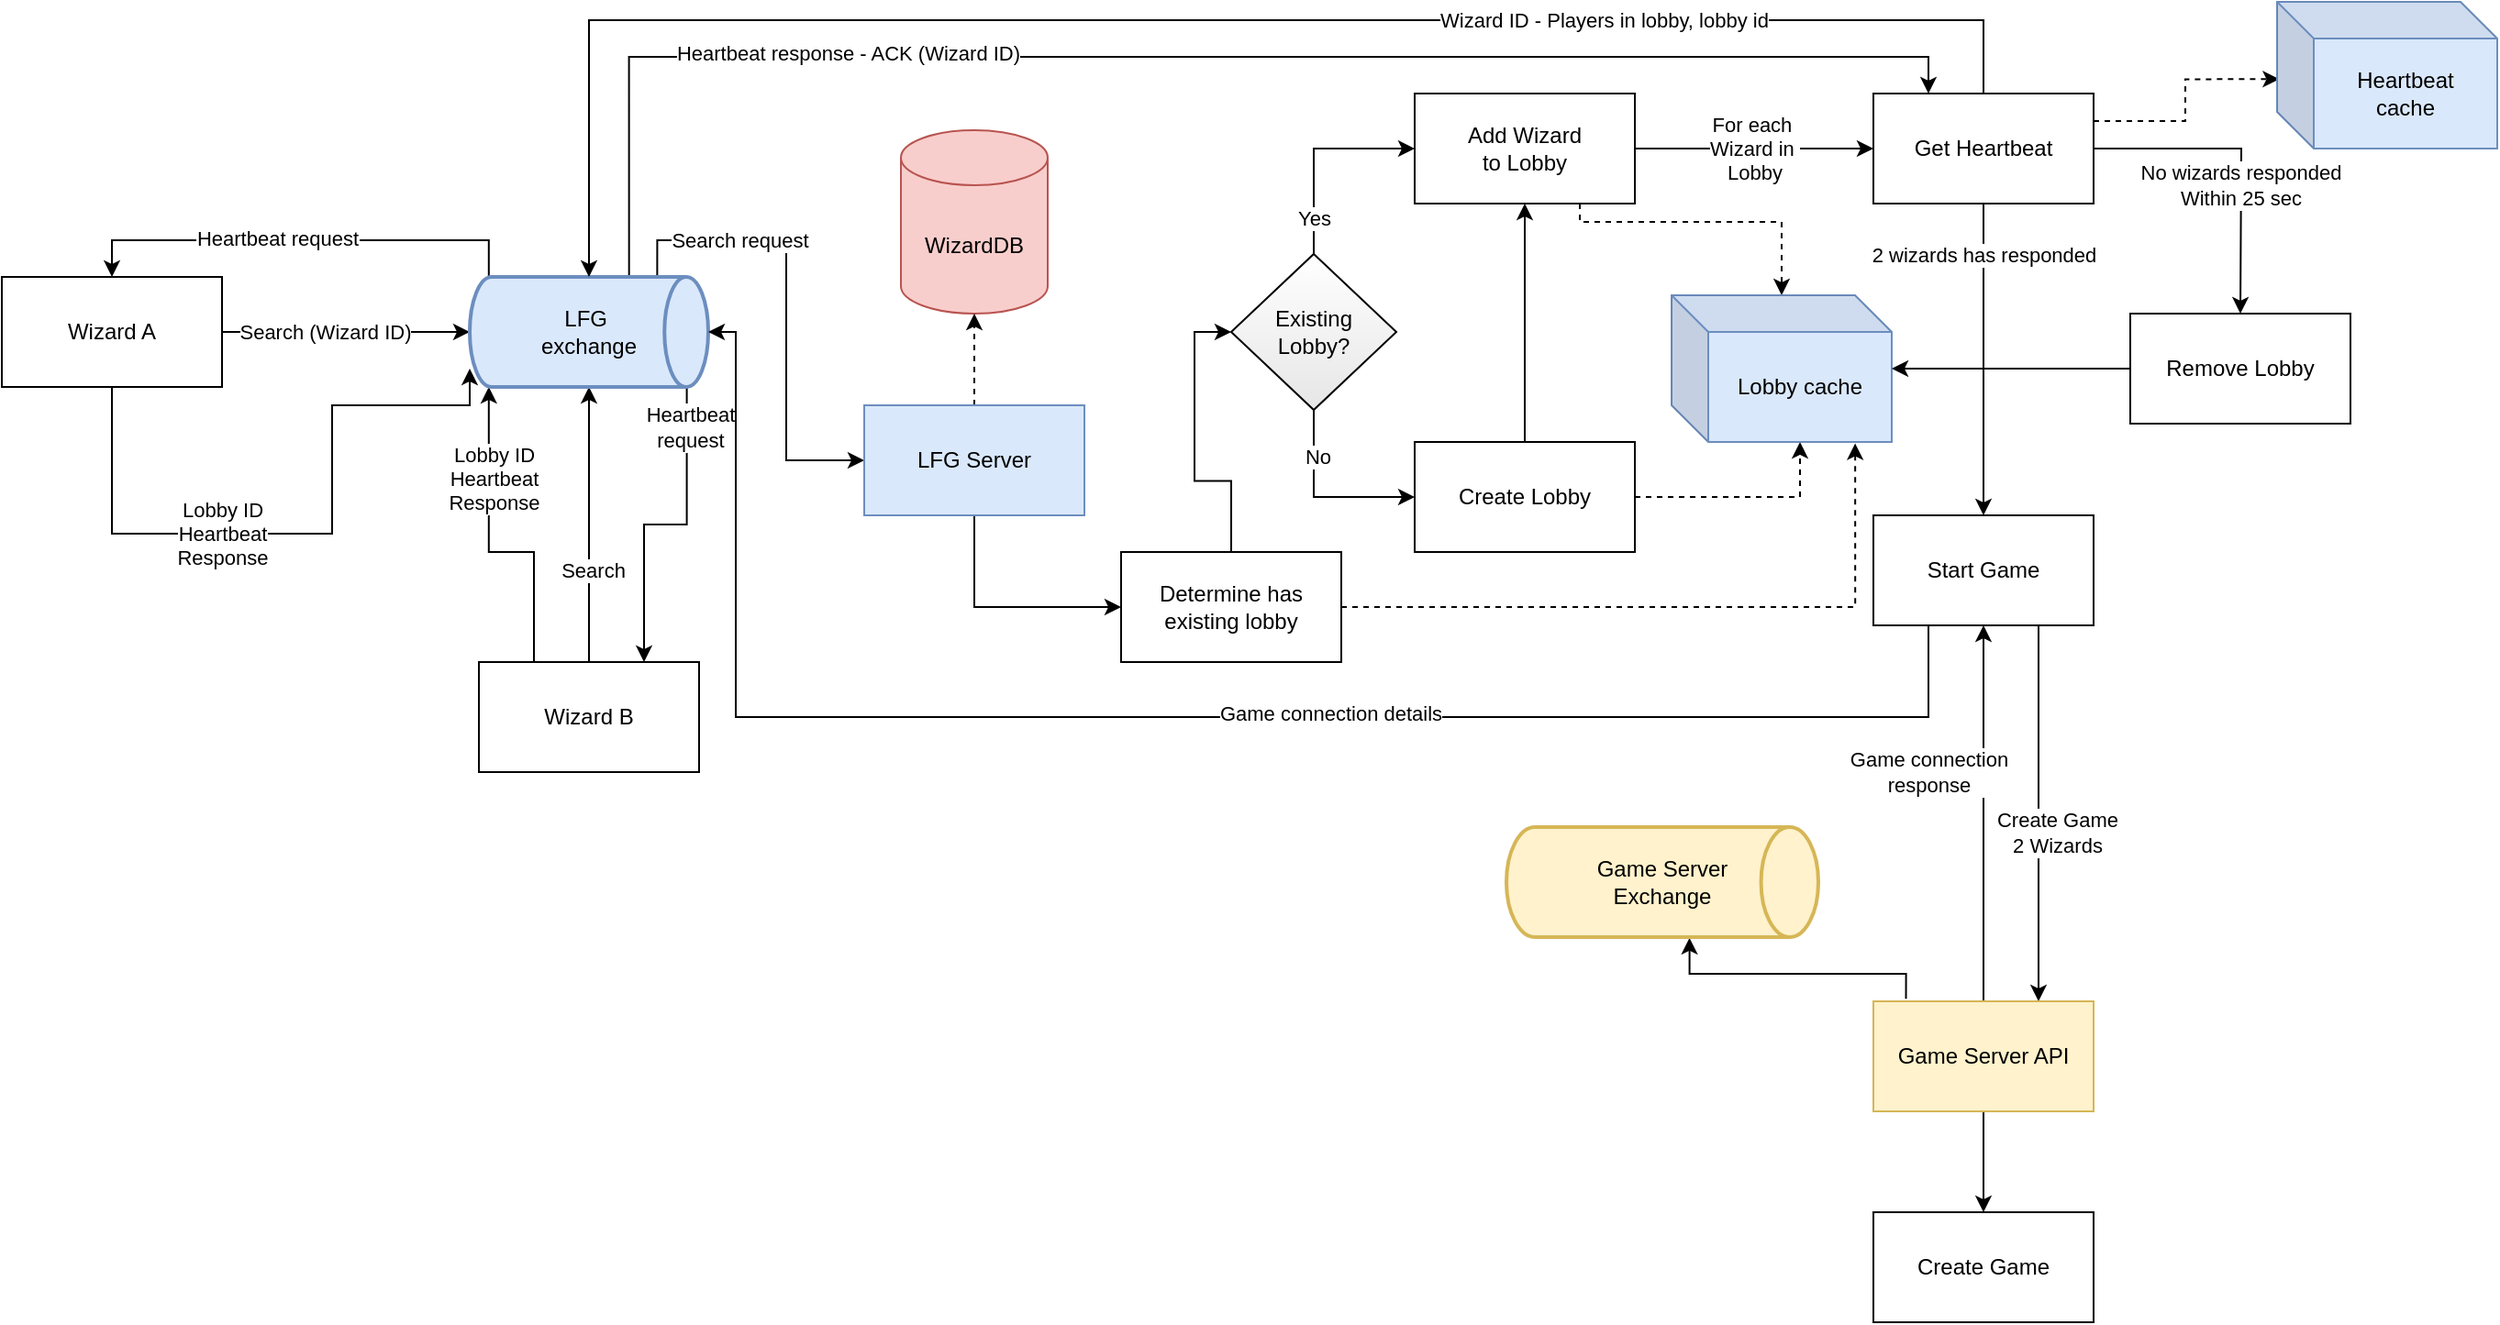 <mxfile version="14.3.0" type="github">
  <diagram id="UbCPcvhUC4N1hX7AJckq" name="Page-1">
    <mxGraphModel dx="895" dy="532" grid="1" gridSize="10" guides="1" tooltips="1" connect="1" arrows="1" fold="1" page="1" pageScale="1" pageWidth="1654" pageHeight="1169" math="0" shadow="0">
      <root>
        <mxCell id="0" />
        <mxCell id="1" parent="0" />
        <mxCell id="wzo7vh88ep_ksWhKX13a-1" value="WizardDB" style="shape=cylinder3;whiteSpace=wrap;html=1;boundedLbl=1;backgroundOutline=1;size=15;fillColor=#f8cecc;strokeColor=#b85450;" vertex="1" parent="1">
          <mxGeometry x="760" y="80" width="80" height="100" as="geometry" />
        </mxCell>
        <mxCell id="wzo7vh88ep_ksWhKX13a-3" value="Wizard A" style="rounded=0;whiteSpace=wrap;html=1;" vertex="1" parent="1">
          <mxGeometry x="270" y="160" width="120" height="60" as="geometry" />
        </mxCell>
        <mxCell id="wzo7vh88ep_ksWhKX13a-10" style="edgeStyle=orthogonalEdgeStyle;rounded=0;orthogonalLoop=1;jettySize=auto;html=1;entryX=0.5;entryY=1;entryDx=0;entryDy=0;entryPerimeter=0;" edge="1" parent="1" source="wzo7vh88ep_ksWhKX13a-4" target="wzo7vh88ep_ksWhKX13a-8">
          <mxGeometry relative="1" as="geometry" />
        </mxCell>
        <mxCell id="wzo7vh88ep_ksWhKX13a-11" value="Search" style="edgeLabel;html=1;align=center;verticalAlign=middle;resizable=0;points=[];" vertex="1" connectable="0" parent="wzo7vh88ep_ksWhKX13a-10">
          <mxGeometry x="-0.333" y="-2" relative="1" as="geometry">
            <mxPoint as="offset" />
          </mxGeometry>
        </mxCell>
        <mxCell id="wzo7vh88ep_ksWhKX13a-40" style="edgeStyle=orthogonalEdgeStyle;rounded=0;orthogonalLoop=1;jettySize=auto;html=1;entryX=0.08;entryY=1;entryDx=0;entryDy=0;entryPerimeter=0;exitX=0.25;exitY=0;exitDx=0;exitDy=0;" edge="1" parent="1" source="wzo7vh88ep_ksWhKX13a-4" target="wzo7vh88ep_ksWhKX13a-8">
          <mxGeometry relative="1" as="geometry">
            <Array as="points">
              <mxPoint x="560" y="310" />
              <mxPoint x="535" y="310" />
            </Array>
          </mxGeometry>
        </mxCell>
        <mxCell id="wzo7vh88ep_ksWhKX13a-41" value="Lobby ID&lt;br&gt;Heartbeat&lt;br&gt;Response" style="edgeLabel;html=1;align=center;verticalAlign=middle;resizable=0;points=[];" vertex="1" connectable="0" parent="wzo7vh88ep_ksWhKX13a-40">
          <mxGeometry x="0.257" y="-2" relative="1" as="geometry">
            <mxPoint y="-15.3" as="offset" />
          </mxGeometry>
        </mxCell>
        <mxCell id="wzo7vh88ep_ksWhKX13a-4" value="Wizard B" style="rounded=0;whiteSpace=wrap;html=1;" vertex="1" parent="1">
          <mxGeometry x="530" y="370" width="120" height="60" as="geometry" />
        </mxCell>
        <mxCell id="wzo7vh88ep_ksWhKX13a-5" value="" style="endArrow=classic;html=1;exitX=1;exitY=0.5;exitDx=0;exitDy=0;edgeStyle=orthogonalEdgeStyle;rounded=0;entryX=0;entryY=0.5;entryDx=0;entryDy=0;entryPerimeter=0;" edge="1" parent="1" source="wzo7vh88ep_ksWhKX13a-3" target="wzo7vh88ep_ksWhKX13a-8">
          <mxGeometry width="50" height="50" relative="1" as="geometry">
            <mxPoint x="440" y="270" as="sourcePoint" />
            <mxPoint x="465" y="145" as="targetPoint" />
          </mxGeometry>
        </mxCell>
        <mxCell id="wzo7vh88ep_ksWhKX13a-9" value="Search (Wizard ID)" style="edgeLabel;html=1;align=center;verticalAlign=middle;resizable=0;points=[];" vertex="1" connectable="0" parent="wzo7vh88ep_ksWhKX13a-5">
          <mxGeometry x="-0.478" y="2" relative="1" as="geometry">
            <mxPoint x="21" y="2" as="offset" />
          </mxGeometry>
        </mxCell>
        <mxCell id="wzo7vh88ep_ksWhKX13a-34" style="edgeStyle=orthogonalEdgeStyle;rounded=0;orthogonalLoop=1;jettySize=auto;html=1;entryX=0.5;entryY=0;entryDx=0;entryDy=0;exitX=0.08;exitY=0;exitDx=0;exitDy=0;exitPerimeter=0;" edge="1" parent="1" source="wzo7vh88ep_ksWhKX13a-8" target="wzo7vh88ep_ksWhKX13a-3">
          <mxGeometry relative="1" as="geometry" />
        </mxCell>
        <mxCell id="wzo7vh88ep_ksWhKX13a-35" value="Heartbeat request" style="edgeLabel;html=1;align=center;verticalAlign=middle;resizable=0;points=[];" vertex="1" connectable="0" parent="wzo7vh88ep_ksWhKX13a-34">
          <mxGeometry x="0.103" y="-1" relative="1" as="geometry">
            <mxPoint as="offset" />
          </mxGeometry>
        </mxCell>
        <mxCell id="wzo7vh88ep_ksWhKX13a-36" style="edgeStyle=orthogonalEdgeStyle;rounded=0;orthogonalLoop=1;jettySize=auto;html=1;exitX=0.91;exitY=1;exitDx=0;exitDy=0;exitPerimeter=0;entryX=0.75;entryY=0;entryDx=0;entryDy=0;" edge="1" parent="1" source="wzo7vh88ep_ksWhKX13a-8" target="wzo7vh88ep_ksWhKX13a-4">
          <mxGeometry relative="1" as="geometry" />
        </mxCell>
        <mxCell id="wzo7vh88ep_ksWhKX13a-37" value="Heartbeat&lt;br&gt;request" style="edgeLabel;html=1;align=center;verticalAlign=middle;resizable=0;points=[];" vertex="1" connectable="0" parent="wzo7vh88ep_ksWhKX13a-36">
          <mxGeometry x="-0.753" y="1" relative="1" as="geometry">
            <mxPoint as="offset" />
          </mxGeometry>
        </mxCell>
        <mxCell id="wzo7vh88ep_ksWhKX13a-50" style="edgeStyle=orthogonalEdgeStyle;rounded=0;orthogonalLoop=1;jettySize=auto;html=1;entryX=0;entryY=0.5;entryDx=0;entryDy=0;exitX=0.786;exitY=0.004;exitDx=0;exitDy=0;exitPerimeter=0;" edge="1" parent="1" source="wzo7vh88ep_ksWhKX13a-8" target="wzo7vh88ep_ksWhKX13a-15">
          <mxGeometry relative="1" as="geometry" />
        </mxCell>
        <mxCell id="wzo7vh88ep_ksWhKX13a-55" value="Search request" style="edgeLabel;html=1;align=center;verticalAlign=middle;resizable=0;points=[];" vertex="1" connectable="0" parent="wzo7vh88ep_ksWhKX13a-50">
          <mxGeometry x="-0.491" relative="1" as="geometry">
            <mxPoint as="offset" />
          </mxGeometry>
        </mxCell>
        <mxCell id="wzo7vh88ep_ksWhKX13a-52" style="edgeStyle=orthogonalEdgeStyle;rounded=0;orthogonalLoop=1;jettySize=auto;html=1;exitX=0.668;exitY=0.004;exitDx=0;exitDy=0;exitPerimeter=0;entryX=0.25;entryY=0;entryDx=0;entryDy=0;" edge="1" parent="1" source="wzo7vh88ep_ksWhKX13a-8" target="wzo7vh88ep_ksWhKX13a-32">
          <mxGeometry relative="1" as="geometry">
            <mxPoint x="670" y="70" as="targetPoint" />
          </mxGeometry>
        </mxCell>
        <mxCell id="wzo7vh88ep_ksWhKX13a-53" value="Heartbeat response - ACK (Wizard ID)" style="edgeLabel;html=1;align=center;verticalAlign=middle;resizable=0;points=[];" vertex="1" connectable="0" parent="wzo7vh88ep_ksWhKX13a-52">
          <mxGeometry x="-0.472" y="2" relative="1" as="geometry">
            <mxPoint x="14.89" as="offset" />
          </mxGeometry>
        </mxCell>
        <mxCell id="wzo7vh88ep_ksWhKX13a-8" value="LFG&amp;nbsp;&lt;br&gt;exchange" style="strokeWidth=2;html=1;shape=mxgraph.flowchart.direct_data;whiteSpace=wrap;fillColor=#dae8fc;strokeColor=#6c8ebf;" vertex="1" parent="1">
          <mxGeometry x="525" y="160" width="130" height="60" as="geometry" />
        </mxCell>
        <mxCell id="wzo7vh88ep_ksWhKX13a-20" style="edgeStyle=orthogonalEdgeStyle;rounded=0;orthogonalLoop=1;jettySize=auto;html=1;entryX=0;entryY=0.5;entryDx=0;entryDy=0;exitX=0.5;exitY=1;exitDx=0;exitDy=0;" edge="1" parent="1" source="wzo7vh88ep_ksWhKX13a-15" target="wzo7vh88ep_ksWhKX13a-56">
          <mxGeometry relative="1" as="geometry" />
        </mxCell>
        <mxCell id="wzo7vh88ep_ksWhKX13a-25" style="edgeStyle=orthogonalEdgeStyle;rounded=0;orthogonalLoop=1;jettySize=auto;html=1;entryX=0.5;entryY=1;entryDx=0;entryDy=0;entryPerimeter=0;dashed=1;" edge="1" parent="1" source="wzo7vh88ep_ksWhKX13a-15" target="wzo7vh88ep_ksWhKX13a-1">
          <mxGeometry relative="1" as="geometry">
            <mxPoint x="840" y="290" as="targetPoint" />
          </mxGeometry>
        </mxCell>
        <mxCell id="wzo7vh88ep_ksWhKX13a-15" value="LFG Server" style="rounded=0;whiteSpace=wrap;html=1;fillColor=#dae8fc;strokeColor=#6c8ebf;" vertex="1" parent="1">
          <mxGeometry x="740" y="230" width="120" height="60" as="geometry" />
        </mxCell>
        <mxCell id="wzo7vh88ep_ksWhKX13a-45" style="edgeStyle=orthogonalEdgeStyle;rounded=0;orthogonalLoop=1;jettySize=auto;html=1;entryX=0;entryY=0;entryDx=70;entryDy=80;entryPerimeter=0;dashed=1;" edge="1" parent="1" source="wzo7vh88ep_ksWhKX13a-16" target="wzo7vh88ep_ksWhKX13a-46">
          <mxGeometry relative="1" as="geometry">
            <mxPoint x="1220" y="220" as="targetPoint" />
          </mxGeometry>
        </mxCell>
        <mxCell id="wzo7vh88ep_ksWhKX13a-62" style="edgeStyle=orthogonalEdgeStyle;rounded=0;orthogonalLoop=1;jettySize=auto;html=1;entryX=0.5;entryY=1;entryDx=0;entryDy=0;" edge="1" parent="1" source="wzo7vh88ep_ksWhKX13a-16" target="wzo7vh88ep_ksWhKX13a-17">
          <mxGeometry relative="1" as="geometry" />
        </mxCell>
        <mxCell id="wzo7vh88ep_ksWhKX13a-16" value="Create Lobby" style="rounded=0;whiteSpace=wrap;html=1;" vertex="1" parent="1">
          <mxGeometry x="1040" y="250" width="120" height="60" as="geometry" />
        </mxCell>
        <mxCell id="wzo7vh88ep_ksWhKX13a-29" value="For each&amp;nbsp;&lt;br&gt;Wizard in&amp;nbsp;&lt;br&gt;Lobby" style="edgeStyle=orthogonalEdgeStyle;rounded=0;orthogonalLoop=1;jettySize=auto;html=1;entryX=0;entryY=0.5;entryDx=0;entryDy=0;" edge="1" parent="1" source="wzo7vh88ep_ksWhKX13a-17" target="wzo7vh88ep_ksWhKX13a-32">
          <mxGeometry relative="1" as="geometry">
            <mxPoint x="1280" y="90" as="targetPoint" />
          </mxGeometry>
        </mxCell>
        <mxCell id="wzo7vh88ep_ksWhKX13a-47" style="edgeStyle=orthogonalEdgeStyle;rounded=0;orthogonalLoop=1;jettySize=auto;html=1;exitX=0.75;exitY=1;exitDx=0;exitDy=0;dashed=1;" edge="1" parent="1" source="wzo7vh88ep_ksWhKX13a-17" target="wzo7vh88ep_ksWhKX13a-46">
          <mxGeometry relative="1" as="geometry">
            <Array as="points">
              <mxPoint x="1130" y="130" />
              <mxPoint x="1240" y="130" />
            </Array>
          </mxGeometry>
        </mxCell>
        <mxCell id="wzo7vh88ep_ksWhKX13a-17" value="Add Wizard &lt;br&gt;to Lobby" style="rounded=0;whiteSpace=wrap;html=1;" vertex="1" parent="1">
          <mxGeometry x="1040" y="60" width="120" height="60" as="geometry" />
        </mxCell>
        <mxCell id="wzo7vh88ep_ksWhKX13a-21" style="edgeStyle=orthogonalEdgeStyle;rounded=0;orthogonalLoop=1;jettySize=auto;html=1;entryX=0;entryY=0.5;entryDx=0;entryDy=0;exitX=0.5;exitY=0;exitDx=0;exitDy=0;" edge="1" parent="1" source="wzo7vh88ep_ksWhKX13a-19" target="wzo7vh88ep_ksWhKX13a-17">
          <mxGeometry relative="1" as="geometry" />
        </mxCell>
        <mxCell id="wzo7vh88ep_ksWhKX13a-23" value="Yes" style="edgeLabel;html=1;align=center;verticalAlign=middle;resizable=0;points=[];" vertex="1" connectable="0" parent="wzo7vh88ep_ksWhKX13a-21">
          <mxGeometry x="-0.641" relative="1" as="geometry">
            <mxPoint as="offset" />
          </mxGeometry>
        </mxCell>
        <mxCell id="wzo7vh88ep_ksWhKX13a-22" style="edgeStyle=orthogonalEdgeStyle;rounded=0;orthogonalLoop=1;jettySize=auto;html=1;entryX=0;entryY=0.5;entryDx=0;entryDy=0;exitX=0.5;exitY=1;exitDx=0;exitDy=0;" edge="1" parent="1" source="wzo7vh88ep_ksWhKX13a-19" target="wzo7vh88ep_ksWhKX13a-16">
          <mxGeometry relative="1" as="geometry" />
        </mxCell>
        <mxCell id="wzo7vh88ep_ksWhKX13a-24" value="No" style="edgeLabel;html=1;align=center;verticalAlign=middle;resizable=0;points=[];" vertex="1" connectable="0" parent="wzo7vh88ep_ksWhKX13a-22">
          <mxGeometry x="-0.509" y="2" relative="1" as="geometry">
            <mxPoint as="offset" />
          </mxGeometry>
        </mxCell>
        <mxCell id="wzo7vh88ep_ksWhKX13a-19" value="Existing &lt;br&gt;Lobby?" style="rhombus;whiteSpace=wrap;html=1;gradientColor=#E6E6E6;" vertex="1" parent="1">
          <mxGeometry x="940" y="147.5" width="90" height="85" as="geometry" />
        </mxCell>
        <mxCell id="wzo7vh88ep_ksWhKX13a-33" style="edgeStyle=orthogonalEdgeStyle;rounded=0;orthogonalLoop=1;jettySize=auto;html=1;entryX=0.5;entryY=0;entryDx=0;entryDy=0;entryPerimeter=0;exitX=0.5;exitY=0;exitDx=0;exitDy=0;" edge="1" parent="1" source="wzo7vh88ep_ksWhKX13a-32" target="wzo7vh88ep_ksWhKX13a-8">
          <mxGeometry relative="1" as="geometry">
            <Array as="points">
              <mxPoint x="1350" y="20" />
              <mxPoint x="590" y="20" />
            </Array>
          </mxGeometry>
        </mxCell>
        <mxCell id="wzo7vh88ep_ksWhKX13a-39" value="Wizard ID - Players in lobby, lobby id" style="edgeLabel;html=1;align=center;verticalAlign=middle;resizable=0;points=[];" vertex="1" connectable="0" parent="wzo7vh88ep_ksWhKX13a-33">
          <mxGeometry x="-0.476" relative="1" as="geometry">
            <mxPoint x="-1" as="offset" />
          </mxGeometry>
        </mxCell>
        <mxCell id="wzo7vh88ep_ksWhKX13a-44" style="edgeStyle=orthogonalEdgeStyle;rounded=0;orthogonalLoop=1;jettySize=auto;html=1;" edge="1" parent="1" source="wzo7vh88ep_ksWhKX13a-32">
          <mxGeometry relative="1" as="geometry">
            <mxPoint x="1350" y="290" as="targetPoint" />
          </mxGeometry>
        </mxCell>
        <mxCell id="wzo7vh88ep_ksWhKX13a-71" value="2 wizards has responded" style="edgeLabel;html=1;align=center;verticalAlign=middle;resizable=0;points=[];" vertex="1" connectable="0" parent="wzo7vh88ep_ksWhKX13a-44">
          <mxGeometry x="-0.671" relative="1" as="geometry">
            <mxPoint as="offset" />
          </mxGeometry>
        </mxCell>
        <mxCell id="wzo7vh88ep_ksWhKX13a-63" style="edgeStyle=orthogonalEdgeStyle;rounded=0;orthogonalLoop=1;jettySize=auto;html=1;" edge="1" parent="1" source="wzo7vh88ep_ksWhKX13a-32">
          <mxGeometry relative="1" as="geometry">
            <mxPoint x="1490" y="180.0" as="targetPoint" />
          </mxGeometry>
        </mxCell>
        <mxCell id="wzo7vh88ep_ksWhKX13a-65" value="No wizards responded&lt;br&gt;Within 25 sec" style="edgeLabel;html=1;align=center;verticalAlign=middle;resizable=0;points=[];" vertex="1" connectable="0" parent="wzo7vh88ep_ksWhKX13a-63">
          <mxGeometry x="-0.531" y="-4" relative="1" as="geometry">
            <mxPoint x="40" y="16" as="offset" />
          </mxGeometry>
        </mxCell>
        <mxCell id="wzo7vh88ep_ksWhKX13a-68" style="edgeStyle=orthogonalEdgeStyle;rounded=0;orthogonalLoop=1;jettySize=auto;html=1;entryX=0.01;entryY=0.527;entryDx=0;entryDy=0;entryPerimeter=0;exitX=1;exitY=0.25;exitDx=0;exitDy=0;dashed=1;" edge="1" parent="1" source="wzo7vh88ep_ksWhKX13a-32" target="wzo7vh88ep_ksWhKX13a-67">
          <mxGeometry relative="1" as="geometry" />
        </mxCell>
        <mxCell id="wzo7vh88ep_ksWhKX13a-32" value="Get Heartbeat" style="rounded=0;whiteSpace=wrap;html=1;" vertex="1" parent="1">
          <mxGeometry x="1290" y="60" width="120" height="60" as="geometry" />
        </mxCell>
        <mxCell id="wzo7vh88ep_ksWhKX13a-42" style="edgeStyle=orthogonalEdgeStyle;rounded=0;orthogonalLoop=1;jettySize=auto;html=1;exitX=0.5;exitY=1;exitDx=0;exitDy=0;" edge="1" parent="1" source="wzo7vh88ep_ksWhKX13a-3">
          <mxGeometry relative="1" as="geometry">
            <mxPoint x="570" y="380" as="sourcePoint" />
            <mxPoint x="525" y="210" as="targetPoint" />
            <Array as="points">
              <mxPoint x="330" y="300" />
              <mxPoint x="450" y="300" />
              <mxPoint x="450" y="230" />
              <mxPoint x="525" y="230" />
            </Array>
          </mxGeometry>
        </mxCell>
        <mxCell id="wzo7vh88ep_ksWhKX13a-43" value="Lobby ID&lt;br&gt;Heartbeat&lt;br&gt;Response" style="edgeLabel;html=1;align=center;verticalAlign=middle;resizable=0;points=[];" vertex="1" connectable="0" parent="wzo7vh88ep_ksWhKX13a-42">
          <mxGeometry x="0.257" y="-2" relative="1" as="geometry">
            <mxPoint x="-62.06" y="29.41" as="offset" />
          </mxGeometry>
        </mxCell>
        <mxCell id="wzo7vh88ep_ksWhKX13a-46" value="Lobby cache" style="shape=cube;whiteSpace=wrap;html=1;boundedLbl=1;backgroundOutline=1;darkOpacity=0.05;darkOpacity2=0.1;fillColor=#dae8fc;strokeColor=#6c8ebf;" vertex="1" parent="1">
          <mxGeometry x="1180" y="170" width="120" height="80" as="geometry" />
        </mxCell>
        <mxCell id="wzo7vh88ep_ksWhKX13a-74" style="edgeStyle=orthogonalEdgeStyle;rounded=0;orthogonalLoop=1;jettySize=auto;html=1;exitX=0.25;exitY=1;exitDx=0;exitDy=0;" edge="1" parent="1" source="wzo7vh88ep_ksWhKX13a-48" target="wzo7vh88ep_ksWhKX13a-8">
          <mxGeometry relative="1" as="geometry">
            <mxPoint x="790" y="420" as="targetPoint" />
            <mxPoint x="1290" y="390" as="sourcePoint" />
            <Array as="points">
              <mxPoint x="1320" y="400" />
              <mxPoint x="670" y="400" />
              <mxPoint x="670" y="190" />
            </Array>
          </mxGeometry>
        </mxCell>
        <mxCell id="wzo7vh88ep_ksWhKX13a-85" value="Game connection details" style="edgeLabel;html=1;align=center;verticalAlign=middle;resizable=0;points=[];" vertex="1" connectable="0" parent="wzo7vh88ep_ksWhKX13a-74">
          <mxGeometry x="-0.187" y="-2" relative="1" as="geometry">
            <mxPoint as="offset" />
          </mxGeometry>
        </mxCell>
        <mxCell id="wzo7vh88ep_ksWhKX13a-77" style="edgeStyle=orthogonalEdgeStyle;rounded=0;orthogonalLoop=1;jettySize=auto;html=1;exitX=0.75;exitY=1;exitDx=0;exitDy=0;entryX=0.75;entryY=0;entryDx=0;entryDy=0;" edge="1" parent="1" source="wzo7vh88ep_ksWhKX13a-48" target="wzo7vh88ep_ksWhKX13a-73">
          <mxGeometry relative="1" as="geometry">
            <mxPoint x="1380" y="560" as="targetPoint" />
          </mxGeometry>
        </mxCell>
        <mxCell id="wzo7vh88ep_ksWhKX13a-82" value="Create Game&lt;br&gt;2 Wizards" style="edgeLabel;html=1;align=center;verticalAlign=middle;resizable=0;points=[];" vertex="1" connectable="0" parent="wzo7vh88ep_ksWhKX13a-77">
          <mxGeometry x="0.099" y="2" relative="1" as="geometry">
            <mxPoint x="8" as="offset" />
          </mxGeometry>
        </mxCell>
        <mxCell id="wzo7vh88ep_ksWhKX13a-48" value="Start Game" style="rounded=0;whiteSpace=wrap;html=1;" vertex="1" parent="1">
          <mxGeometry x="1290" y="290" width="120" height="60" as="geometry" />
        </mxCell>
        <mxCell id="wzo7vh88ep_ksWhKX13a-57" style="edgeStyle=orthogonalEdgeStyle;rounded=0;orthogonalLoop=1;jettySize=auto;html=1;entryX=0;entryY=0.5;entryDx=0;entryDy=0;" edge="1" parent="1" source="wzo7vh88ep_ksWhKX13a-56" target="wzo7vh88ep_ksWhKX13a-19">
          <mxGeometry relative="1" as="geometry" />
        </mxCell>
        <mxCell id="wzo7vh88ep_ksWhKX13a-58" style="edgeStyle=orthogonalEdgeStyle;rounded=0;orthogonalLoop=1;jettySize=auto;html=1;entryX=0.834;entryY=1.01;entryDx=0;entryDy=0;entryPerimeter=0;dashed=1;" edge="1" parent="1" source="wzo7vh88ep_ksWhKX13a-56" target="wzo7vh88ep_ksWhKX13a-46">
          <mxGeometry relative="1" as="geometry" />
        </mxCell>
        <mxCell id="wzo7vh88ep_ksWhKX13a-56" value="Determine has existing lobby" style="rounded=0;whiteSpace=wrap;html=1;" vertex="1" parent="1">
          <mxGeometry x="880" y="310" width="120" height="60" as="geometry" />
        </mxCell>
        <mxCell id="wzo7vh88ep_ksWhKX13a-66" style="edgeStyle=orthogonalEdgeStyle;rounded=0;orthogonalLoop=1;jettySize=auto;html=1;" edge="1" parent="1" source="wzo7vh88ep_ksWhKX13a-64" target="wzo7vh88ep_ksWhKX13a-46">
          <mxGeometry relative="1" as="geometry" />
        </mxCell>
        <mxCell id="wzo7vh88ep_ksWhKX13a-64" value="Remove Lobby" style="rounded=0;whiteSpace=wrap;html=1;" vertex="1" parent="1">
          <mxGeometry x="1430" y="180" width="120" height="60" as="geometry" />
        </mxCell>
        <mxCell id="wzo7vh88ep_ksWhKX13a-67" value="Heartbeat&lt;br&gt;cache" style="shape=cube;whiteSpace=wrap;html=1;boundedLbl=1;backgroundOutline=1;darkOpacity=0.05;darkOpacity2=0.1;fillColor=#dae8fc;strokeColor=#6c8ebf;" vertex="1" parent="1">
          <mxGeometry x="1510" y="10" width="120" height="80" as="geometry" />
        </mxCell>
        <mxCell id="wzo7vh88ep_ksWhKX13a-80" style="edgeStyle=orthogonalEdgeStyle;rounded=0;orthogonalLoop=1;jettySize=auto;html=1;entryX=0.5;entryY=0;entryDx=0;entryDy=0;" edge="1" parent="1" source="wzo7vh88ep_ksWhKX13a-73" target="wzo7vh88ep_ksWhKX13a-79">
          <mxGeometry relative="1" as="geometry" />
        </mxCell>
        <mxCell id="wzo7vh88ep_ksWhKX13a-81" style="edgeStyle=orthogonalEdgeStyle;rounded=0;orthogonalLoop=1;jettySize=auto;html=1;entryX=0.587;entryY=1.007;entryDx=0;entryDy=0;entryPerimeter=0;exitX=0.148;exitY=-0.022;exitDx=0;exitDy=0;exitPerimeter=0;" edge="1" parent="1" source="wzo7vh88ep_ksWhKX13a-73" target="wzo7vh88ep_ksWhKX13a-75">
          <mxGeometry relative="1" as="geometry">
            <Array as="points">
              <mxPoint x="1308" y="540" />
              <mxPoint x="1190" y="540" />
            </Array>
          </mxGeometry>
        </mxCell>
        <mxCell id="wzo7vh88ep_ksWhKX13a-83" style="edgeStyle=orthogonalEdgeStyle;rounded=0;orthogonalLoop=1;jettySize=auto;html=1;entryX=0.5;entryY=1;entryDx=0;entryDy=0;" edge="1" parent="1" source="wzo7vh88ep_ksWhKX13a-73" target="wzo7vh88ep_ksWhKX13a-48">
          <mxGeometry relative="1" as="geometry" />
        </mxCell>
        <mxCell id="wzo7vh88ep_ksWhKX13a-84" value="Game connection&lt;br&gt;response" style="edgeLabel;html=1;align=center;verticalAlign=middle;resizable=0;points=[];" vertex="1" connectable="0" parent="wzo7vh88ep_ksWhKX13a-83">
          <mxGeometry x="0.437" y="-3" relative="1" as="geometry">
            <mxPoint x="-33" y="22.59" as="offset" />
          </mxGeometry>
        </mxCell>
        <mxCell id="wzo7vh88ep_ksWhKX13a-73" value="Game Server API" style="rounded=0;whiteSpace=wrap;html=1;fillColor=#fff2cc;strokeColor=#d6b656;" vertex="1" parent="1">
          <mxGeometry x="1290" y="555" width="120" height="60" as="geometry" />
        </mxCell>
        <mxCell id="wzo7vh88ep_ksWhKX13a-75" value="Game Server &lt;br&gt;Exchange" style="strokeWidth=2;html=1;shape=mxgraph.flowchart.direct_data;whiteSpace=wrap;fillColor=#fff2cc;strokeColor=#d6b656;" vertex="1" parent="1">
          <mxGeometry x="1090" y="460" width="170" height="60" as="geometry" />
        </mxCell>
        <mxCell id="wzo7vh88ep_ksWhKX13a-79" value="Create Game" style="rounded=0;whiteSpace=wrap;html=1;" vertex="1" parent="1">
          <mxGeometry x="1290" y="670" width="120" height="60" as="geometry" />
        </mxCell>
      </root>
    </mxGraphModel>
  </diagram>
</mxfile>
